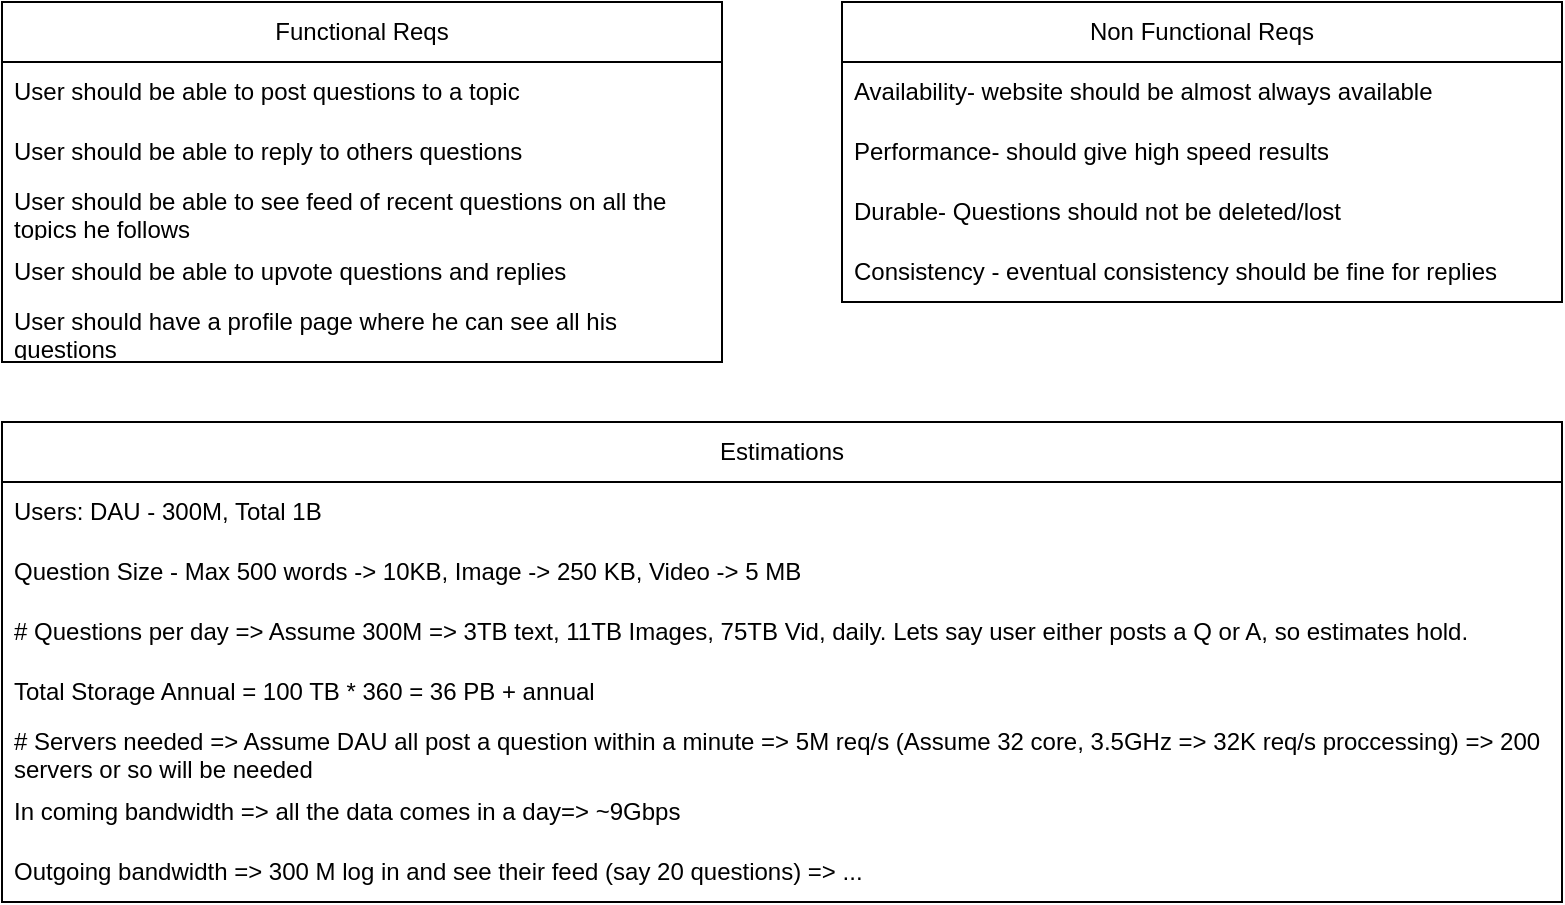 <mxfile version="26.2.1">
  <diagram name="Page-1" id="55-fqmcAJLRXu51y09n7">
    <mxGraphModel dx="1428" dy="743" grid="1" gridSize="10" guides="1" tooltips="1" connect="1" arrows="1" fold="1" page="1" pageScale="1" pageWidth="850" pageHeight="1100" math="0" shadow="0">
      <root>
        <mxCell id="0" />
        <mxCell id="1" parent="0" />
        <mxCell id="51zBBDYNoLbTOLJ8fibQ-1" value="Functional Reqs" style="swimlane;fontStyle=0;childLayout=stackLayout;horizontal=1;startSize=30;horizontalStack=0;resizeParent=1;resizeParentMax=0;resizeLast=0;collapsible=1;marginBottom=0;whiteSpace=wrap;html=1;" vertex="1" parent="1">
          <mxGeometry x="40" y="40" width="360" height="180" as="geometry" />
        </mxCell>
        <mxCell id="51zBBDYNoLbTOLJ8fibQ-2" value="User should be able to post questions to a topic" style="text;strokeColor=none;fillColor=none;align=left;verticalAlign=middle;spacingLeft=4;spacingRight=4;overflow=hidden;points=[[0,0.5],[1,0.5]];portConstraint=eastwest;rotatable=0;whiteSpace=wrap;html=1;" vertex="1" parent="51zBBDYNoLbTOLJ8fibQ-1">
          <mxGeometry y="30" width="360" height="30" as="geometry" />
        </mxCell>
        <mxCell id="51zBBDYNoLbTOLJ8fibQ-3" value="User should be able to reply to others questions" style="text;strokeColor=none;fillColor=none;align=left;verticalAlign=middle;spacingLeft=4;spacingRight=4;overflow=hidden;points=[[0,0.5],[1,0.5]];portConstraint=eastwest;rotatable=0;whiteSpace=wrap;html=1;" vertex="1" parent="51zBBDYNoLbTOLJ8fibQ-1">
          <mxGeometry y="60" width="360" height="30" as="geometry" />
        </mxCell>
        <mxCell id="51zBBDYNoLbTOLJ8fibQ-4" value="User should be able to see feed&amp;nbsp;&lt;span style=&quot;background-color: transparent; color: light-dark(rgb(0, 0, 0), rgb(255, 255, 255));&quot;&gt;of recent questions on all the topics he follows&lt;/span&gt;" style="text;strokeColor=none;fillColor=none;align=left;verticalAlign=middle;spacingLeft=4;spacingRight=4;overflow=hidden;points=[[0,0.5],[1,0.5]];portConstraint=eastwest;rotatable=0;whiteSpace=wrap;html=1;" vertex="1" parent="51zBBDYNoLbTOLJ8fibQ-1">
          <mxGeometry y="90" width="360" height="30" as="geometry" />
        </mxCell>
        <mxCell id="51zBBDYNoLbTOLJ8fibQ-5" value="User should be able to upvote questions and replies" style="text;strokeColor=none;fillColor=none;align=left;verticalAlign=middle;spacingLeft=4;spacingRight=4;overflow=hidden;points=[[0,0.5],[1,0.5]];portConstraint=eastwest;rotatable=0;whiteSpace=wrap;html=1;" vertex="1" parent="51zBBDYNoLbTOLJ8fibQ-1">
          <mxGeometry y="120" width="360" height="30" as="geometry" />
        </mxCell>
        <mxCell id="51zBBDYNoLbTOLJ8fibQ-6" value="User should have a profile page where he can see all his questions" style="text;strokeColor=none;fillColor=none;align=left;verticalAlign=middle;spacingLeft=4;spacingRight=4;overflow=hidden;points=[[0,0.5],[1,0.5]];portConstraint=eastwest;rotatable=0;whiteSpace=wrap;html=1;" vertex="1" parent="51zBBDYNoLbTOLJ8fibQ-1">
          <mxGeometry y="150" width="360" height="30" as="geometry" />
        </mxCell>
        <mxCell id="51zBBDYNoLbTOLJ8fibQ-7" value="Non Functional Reqs" style="swimlane;fontStyle=0;childLayout=stackLayout;horizontal=1;startSize=30;horizontalStack=0;resizeParent=1;resizeParentMax=0;resizeLast=0;collapsible=1;marginBottom=0;whiteSpace=wrap;html=1;" vertex="1" parent="1">
          <mxGeometry x="460" y="40" width="360" height="150" as="geometry">
            <mxRectangle x="520" y="40" width="130" height="30" as="alternateBounds" />
          </mxGeometry>
        </mxCell>
        <mxCell id="51zBBDYNoLbTOLJ8fibQ-8" value="Availability- website should be almost always available" style="text;strokeColor=none;fillColor=none;align=left;verticalAlign=middle;spacingLeft=4;spacingRight=4;overflow=hidden;points=[[0,0.5],[1,0.5]];portConstraint=eastwest;rotatable=0;whiteSpace=wrap;html=1;" vertex="1" parent="51zBBDYNoLbTOLJ8fibQ-7">
          <mxGeometry y="30" width="360" height="30" as="geometry" />
        </mxCell>
        <mxCell id="51zBBDYNoLbTOLJ8fibQ-9" value="Performance- should give high speed results" style="text;strokeColor=none;fillColor=none;align=left;verticalAlign=middle;spacingLeft=4;spacingRight=4;overflow=hidden;points=[[0,0.5],[1,0.5]];portConstraint=eastwest;rotatable=0;whiteSpace=wrap;html=1;" vertex="1" parent="51zBBDYNoLbTOLJ8fibQ-7">
          <mxGeometry y="60" width="360" height="30" as="geometry" />
        </mxCell>
        <mxCell id="51zBBDYNoLbTOLJ8fibQ-10" value="Durable- Questions should not be deleted/lost" style="text;strokeColor=none;fillColor=none;align=left;verticalAlign=middle;spacingLeft=4;spacingRight=4;overflow=hidden;points=[[0,0.5],[1,0.5]];portConstraint=eastwest;rotatable=0;whiteSpace=wrap;html=1;" vertex="1" parent="51zBBDYNoLbTOLJ8fibQ-7">
          <mxGeometry y="90" width="360" height="30" as="geometry" />
        </mxCell>
        <mxCell id="51zBBDYNoLbTOLJ8fibQ-11" value="Consistency - eventual consistency should be fine for replies" style="text;strokeColor=none;fillColor=none;align=left;verticalAlign=middle;spacingLeft=4;spacingRight=4;overflow=hidden;points=[[0,0.5],[1,0.5]];portConstraint=eastwest;rotatable=0;whiteSpace=wrap;html=1;" vertex="1" parent="51zBBDYNoLbTOLJ8fibQ-7">
          <mxGeometry y="120" width="360" height="30" as="geometry" />
        </mxCell>
        <mxCell id="51zBBDYNoLbTOLJ8fibQ-13" value="Estimations" style="swimlane;fontStyle=0;childLayout=stackLayout;horizontal=1;startSize=30;horizontalStack=0;resizeParent=1;resizeParentMax=0;resizeLast=0;collapsible=1;marginBottom=0;whiteSpace=wrap;html=1;" vertex="1" parent="1">
          <mxGeometry x="40" y="250" width="780" height="240" as="geometry" />
        </mxCell>
        <mxCell id="51zBBDYNoLbTOLJ8fibQ-14" value="Users: DAU - 300M, Total 1B" style="text;strokeColor=none;fillColor=none;align=left;verticalAlign=middle;spacingLeft=4;spacingRight=4;overflow=hidden;points=[[0,0.5],[1,0.5]];portConstraint=eastwest;rotatable=0;whiteSpace=wrap;html=1;" vertex="1" parent="51zBBDYNoLbTOLJ8fibQ-13">
          <mxGeometry y="30" width="780" height="30" as="geometry" />
        </mxCell>
        <mxCell id="51zBBDYNoLbTOLJ8fibQ-15" value="Question Size - Max 500 words -&amp;gt; 10KB, Image -&amp;gt; 250 KB, Video -&amp;gt; 5 MB" style="text;strokeColor=none;fillColor=none;align=left;verticalAlign=middle;spacingLeft=4;spacingRight=4;overflow=hidden;points=[[0,0.5],[1,0.5]];portConstraint=eastwest;rotatable=0;whiteSpace=wrap;html=1;" vertex="1" parent="51zBBDYNoLbTOLJ8fibQ-13">
          <mxGeometry y="60" width="780" height="30" as="geometry" />
        </mxCell>
        <mxCell id="51zBBDYNoLbTOLJ8fibQ-16" value="# Questions per day =&amp;gt; Assume 300M =&amp;gt; 3TB text, 11TB Images, 75TB Vid, daily. Lets say user either posts a Q or A, so estimates hold." style="text;strokeColor=none;fillColor=none;align=left;verticalAlign=middle;spacingLeft=4;spacingRight=4;overflow=hidden;points=[[0,0.5],[1,0.5]];portConstraint=eastwest;rotatable=0;whiteSpace=wrap;html=1;" vertex="1" parent="51zBBDYNoLbTOLJ8fibQ-13">
          <mxGeometry y="90" width="780" height="30" as="geometry" />
        </mxCell>
        <mxCell id="51zBBDYNoLbTOLJ8fibQ-21" value="Total Storage Annual = 100 TB * 360 = 36 PB + annual" style="text;strokeColor=none;fillColor=none;align=left;verticalAlign=middle;spacingLeft=4;spacingRight=4;overflow=hidden;points=[[0,0.5],[1,0.5]];portConstraint=eastwest;rotatable=0;whiteSpace=wrap;html=1;" vertex="1" parent="51zBBDYNoLbTOLJ8fibQ-13">
          <mxGeometry y="120" width="780" height="30" as="geometry" />
        </mxCell>
        <mxCell id="51zBBDYNoLbTOLJ8fibQ-17" value="# Servers needed =&amp;gt; Assume DAU all post a question within a minute =&amp;gt; 5M req/s (Assume 32 core, 3.5GHz =&amp;gt; 32K req/s proccessing) =&amp;gt; 200 servers or so will be needed" style="text;strokeColor=none;fillColor=none;align=left;verticalAlign=middle;spacingLeft=4;spacingRight=4;overflow=hidden;points=[[0,0.5],[1,0.5]];portConstraint=eastwest;rotatable=0;whiteSpace=wrap;html=1;" vertex="1" parent="51zBBDYNoLbTOLJ8fibQ-13">
          <mxGeometry y="150" width="780" height="30" as="geometry" />
        </mxCell>
        <mxCell id="51zBBDYNoLbTOLJ8fibQ-18" value="In coming bandwidth =&amp;gt; all the data comes in a day=&amp;gt; ~9Gbps" style="text;strokeColor=none;fillColor=none;align=left;verticalAlign=middle;spacingLeft=4;spacingRight=4;overflow=hidden;points=[[0,0.5],[1,0.5]];portConstraint=eastwest;rotatable=0;whiteSpace=wrap;html=1;" vertex="1" parent="51zBBDYNoLbTOLJ8fibQ-13">
          <mxGeometry y="180" width="780" height="30" as="geometry" />
        </mxCell>
        <mxCell id="51zBBDYNoLbTOLJ8fibQ-20" value="Outgoing bandwidth =&amp;gt; 300 M log in and see their feed (say 20 questions) =&amp;gt; ..." style="text;strokeColor=none;fillColor=none;align=left;verticalAlign=middle;spacingLeft=4;spacingRight=4;overflow=hidden;points=[[0,0.5],[1,0.5]];portConstraint=eastwest;rotatable=0;whiteSpace=wrap;html=1;" vertex="1" parent="51zBBDYNoLbTOLJ8fibQ-13">
          <mxGeometry y="210" width="780" height="30" as="geometry" />
        </mxCell>
      </root>
    </mxGraphModel>
  </diagram>
</mxfile>
